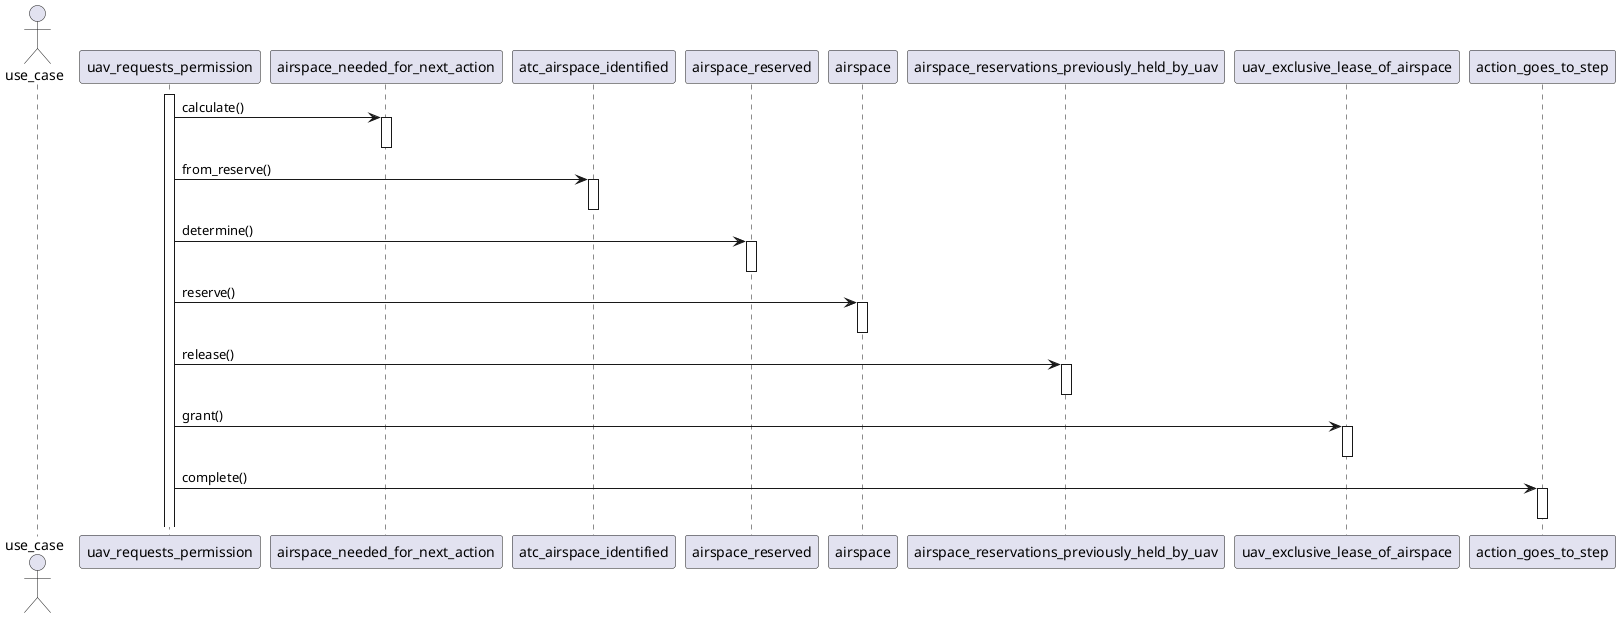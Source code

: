 @startuml
actor use_case
participant uav_requests_permission
activate uav_requests_permission
participant airspace_needed_for_next_action
uav_requests_permission -> airspace_needed_for_next_action: calculate()
activate airspace_needed_for_next_action
deactivate airspace_needed_for_next_action
participant atc_airspace_identified
uav_requests_permission -> atc_airspace_identified: from_reserve()
activate atc_airspace_identified
deactivate atc_airspace_identified
participant airspace_reserved
uav_requests_permission -> airspace_reserved: determine()
activate airspace_reserved
deactivate airspace_reserved
participant airspace
uav_requests_permission -> airspace: reserve()
activate airspace
deactivate airspace
participant airspace_reservations_previously_held_by_uav
uav_requests_permission -> airspace_reservations_previously_held_by_uav: release()
activate airspace_reservations_previously_held_by_uav
deactivate airspace_reservations_previously_held_by_uav
participant uav_exclusive_lease_of_airspace
uav_requests_permission -> uav_exclusive_lease_of_airspace: grant()
activate uav_exclusive_lease_of_airspace
deactivate uav_exclusive_lease_of_airspace
participant action_goes_to_step
uav_requests_permission -> action_goes_to_step: complete()
activate action_goes_to_step
deactivate action_goes_to_step
@enduml
